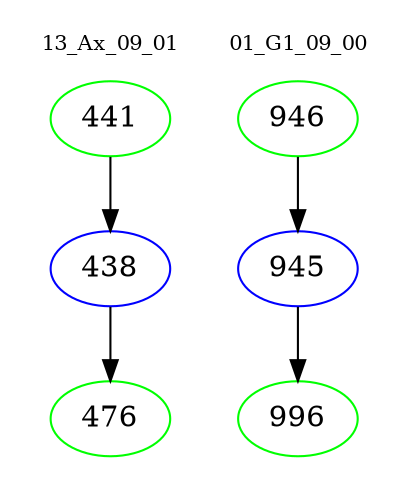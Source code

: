 digraph{
subgraph cluster_0 {
color = white
label = "13_Ax_09_01";
fontsize=10;
T0_441 [label="441", color="green"]
T0_441 -> T0_438 [color="black"]
T0_438 [label="438", color="blue"]
T0_438 -> T0_476 [color="black"]
T0_476 [label="476", color="green"]
}
subgraph cluster_1 {
color = white
label = "01_G1_09_00";
fontsize=10;
T1_946 [label="946", color="green"]
T1_946 -> T1_945 [color="black"]
T1_945 [label="945", color="blue"]
T1_945 -> T1_996 [color="black"]
T1_996 [label="996", color="green"]
}
}
